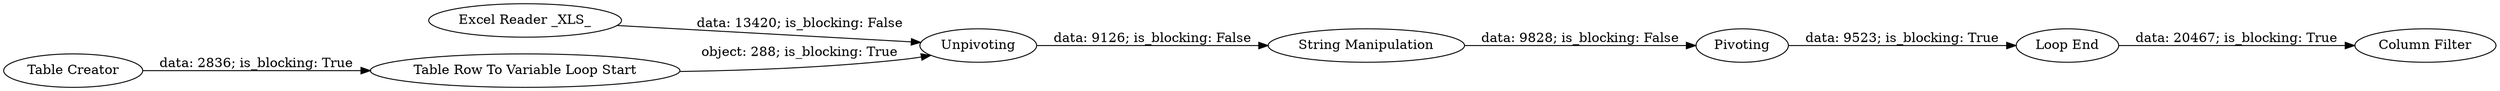 digraph {
	"575448989387303252_8" [label="Column Filter"]
	"575448989387303252_1" [label="Excel Reader _XLS_"]
	"575448989387303252_6" [label="Table Row To Variable Loop Start"]
	"575448989387303252_3" [label=Pivoting]
	"575448989387303252_2" [label=Unpivoting]
	"575448989387303252_4" [label="String Manipulation"]
	"575448989387303252_5" [label="Table Creator"]
	"575448989387303252_7" [label="Loop End"]
	"575448989387303252_5" -> "575448989387303252_6" [label="data: 2836; is_blocking: True"]
	"575448989387303252_7" -> "575448989387303252_8" [label="data: 20467; is_blocking: True"]
	"575448989387303252_1" -> "575448989387303252_2" [label="data: 13420; is_blocking: False"]
	"575448989387303252_2" -> "575448989387303252_4" [label="data: 9126; is_blocking: False"]
	"575448989387303252_6" -> "575448989387303252_2" [label="object: 288; is_blocking: True"]
	"575448989387303252_3" -> "575448989387303252_7" [label="data: 9523; is_blocking: True"]
	"575448989387303252_4" -> "575448989387303252_3" [label="data: 9828; is_blocking: False"]
	rankdir=LR
}
